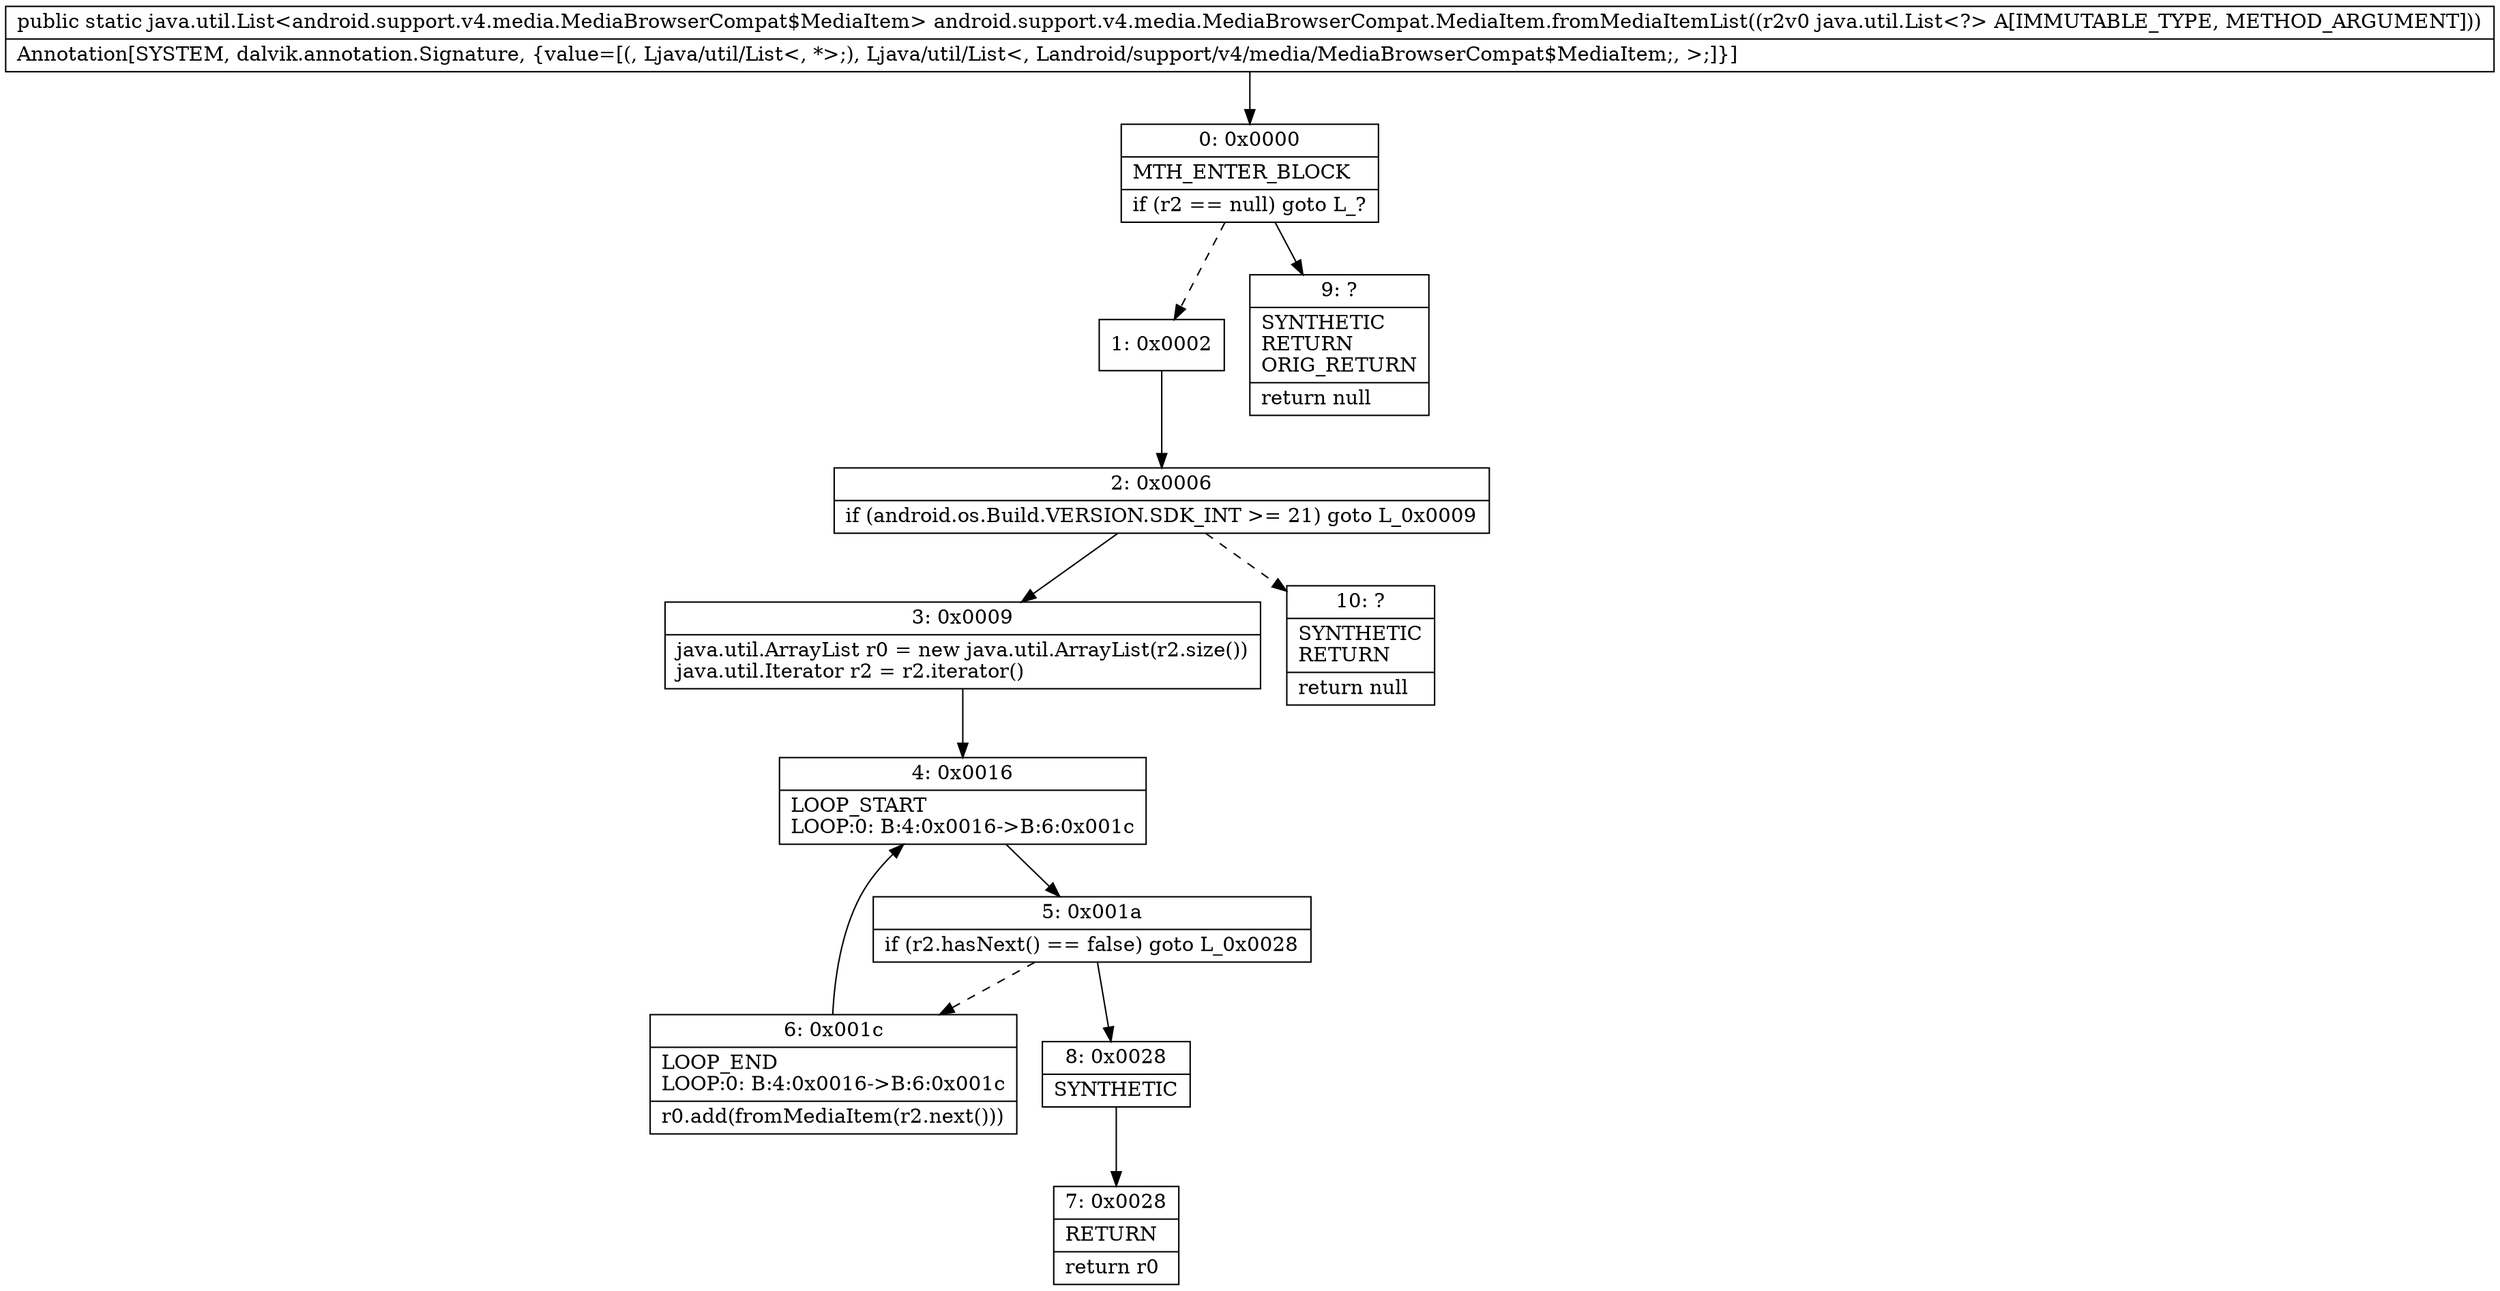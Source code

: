 digraph "CFG forandroid.support.v4.media.MediaBrowserCompat.MediaItem.fromMediaItemList(Ljava\/util\/List;)Ljava\/util\/List;" {
Node_0 [shape=record,label="{0\:\ 0x0000|MTH_ENTER_BLOCK\l|if (r2 == null) goto L_?\l}"];
Node_1 [shape=record,label="{1\:\ 0x0002}"];
Node_2 [shape=record,label="{2\:\ 0x0006|if (android.os.Build.VERSION.SDK_INT \>= 21) goto L_0x0009\l}"];
Node_3 [shape=record,label="{3\:\ 0x0009|java.util.ArrayList r0 = new java.util.ArrayList(r2.size())\ljava.util.Iterator r2 = r2.iterator()\l}"];
Node_4 [shape=record,label="{4\:\ 0x0016|LOOP_START\lLOOP:0: B:4:0x0016\-\>B:6:0x001c\l}"];
Node_5 [shape=record,label="{5\:\ 0x001a|if (r2.hasNext() == false) goto L_0x0028\l}"];
Node_6 [shape=record,label="{6\:\ 0x001c|LOOP_END\lLOOP:0: B:4:0x0016\-\>B:6:0x001c\l|r0.add(fromMediaItem(r2.next()))\l}"];
Node_7 [shape=record,label="{7\:\ 0x0028|RETURN\l|return r0\l}"];
Node_8 [shape=record,label="{8\:\ 0x0028|SYNTHETIC\l}"];
Node_9 [shape=record,label="{9\:\ ?|SYNTHETIC\lRETURN\lORIG_RETURN\l|return null\l}"];
Node_10 [shape=record,label="{10\:\ ?|SYNTHETIC\lRETURN\l|return null\l}"];
MethodNode[shape=record,label="{public static java.util.List\<android.support.v4.media.MediaBrowserCompat$MediaItem\> android.support.v4.media.MediaBrowserCompat.MediaItem.fromMediaItemList((r2v0 java.util.List\<?\> A[IMMUTABLE_TYPE, METHOD_ARGUMENT]))  | Annotation[SYSTEM, dalvik.annotation.Signature, \{value=[(, Ljava\/util\/List\<, *\>;), Ljava\/util\/List\<, Landroid\/support\/v4\/media\/MediaBrowserCompat$MediaItem;, \>;]\}]\l}"];
MethodNode -> Node_0;
Node_0 -> Node_1[style=dashed];
Node_0 -> Node_9;
Node_1 -> Node_2;
Node_2 -> Node_3;
Node_2 -> Node_10[style=dashed];
Node_3 -> Node_4;
Node_4 -> Node_5;
Node_5 -> Node_6[style=dashed];
Node_5 -> Node_8;
Node_6 -> Node_4;
Node_8 -> Node_7;
}

